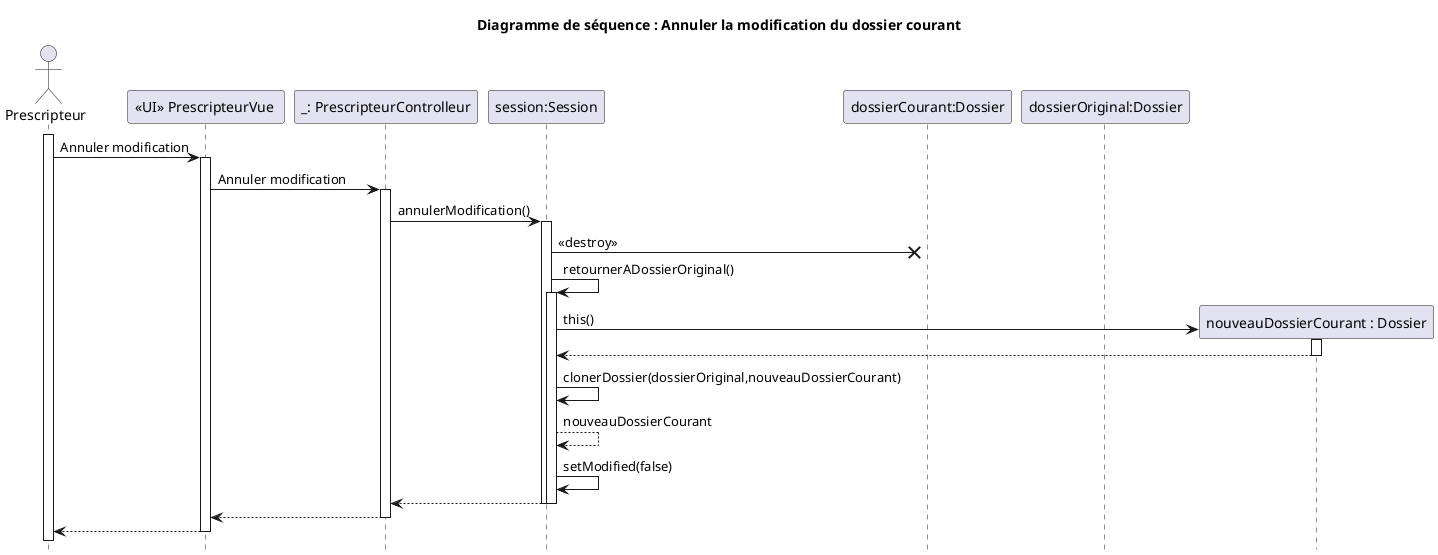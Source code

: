 @startuml

title Diagramme de séquence : Annuler la modification du dossier courant
hide footbox

actor "Prescripteur" as doc

participant "<<UI>> PrescripteurVue " as pv
participant "_: PrescripteurControlleur" as pc
participant "session:Session" as ses
participant "dossierCourant:Dossier" as dc
participant "dossierOriginal:Dossier" as do

activate doc
doc -> pv : Annuler modification
activate pv
pv -> pc : Annuler modification
activate pc
pc -> ses : annulerModification()
activate ses
ses ->x dc : <<destroy>>
ses -> ses : retournerADossierOriginal()
activate ses
    create participant "nouveauDossierCourant : Dossier" as ndc 
    ses->ndc : this()
    activate ndc
    ndc --> ses
    deactivate ndc
    ses ->ses : clonerDossier(dossierOriginal,nouveauDossierCourant)
    ses --> ses : nouveauDossierCourant

    ses -> ses : setModified(false)
    ses --> pc
deactivate ses

deactivate
pc --> pv
deactivate pc
pv --> doc 
deactivate pv




@enduml